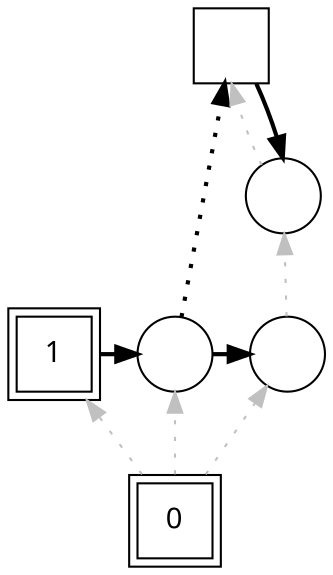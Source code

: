 digraph G {
rankdir = BT;
Node [ fontname="Arial Unicode Multicast"];
Player		[ label="1" shape=square peripheries=2];
Ground		[ label="0" shape=square peripheries=2];
Sausage0		[ label="" shape=circle];
Island		[ label="" shape=square];
Sausage2		[ label="" shape=circle];
Sausage1		[ label="" shape=circle];
{rank=same; Player,Sausage0};
{rank=same; Sausage0,Sausage2};
	"Ground" -> "Player" [style=dotted color="gray"];
	"Player" -> "Sausage0" [constraint=false  penwidth=2];
	"Ground" -> "Sausage0" [style=dotted color="gray"];
	"Sausage0" -> "Island" [style=dotted  penwidth=2];
	"Sausage0" -> "Sausage2" [constraint=false  penwidth=2];
	"Sausage1" -> "Island" [style=dotted color="gray"];
	"Island" -> "Sausage1" [constraint=false  penwidth=2];
	"Ground" -> "Sausage2" [style=dotted color="gray"];
	"Sausage2" -> "Sausage1" [style=dotted color="gray"];
}
